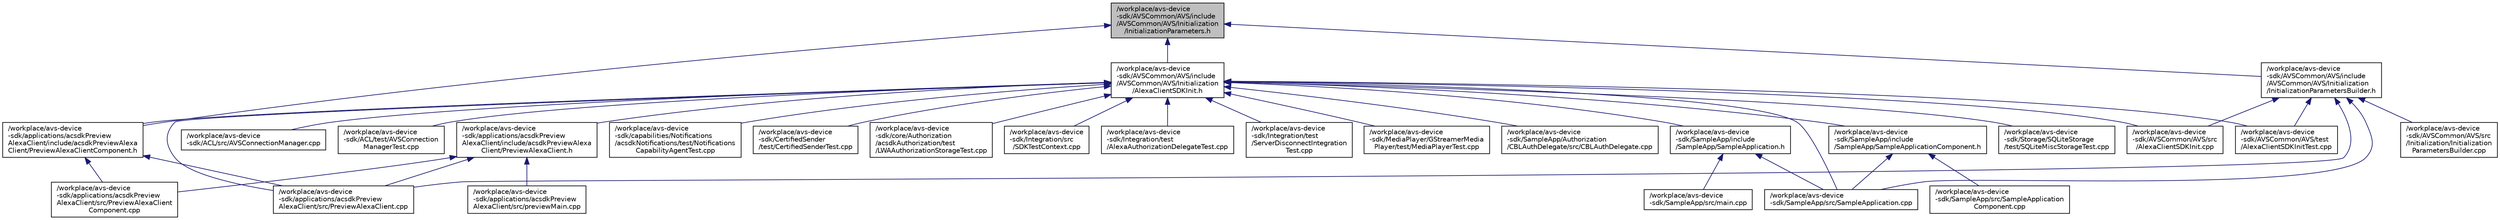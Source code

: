 digraph "/workplace/avs-device-sdk/AVSCommon/AVS/include/AVSCommon/AVS/Initialization/InitializationParameters.h"
{
 // LATEX_PDF_SIZE
  edge [fontname="Helvetica",fontsize="10",labelfontname="Helvetica",labelfontsize="10"];
  node [fontname="Helvetica",fontsize="10",shape=record];
  Node1 [label="/workplace/avs-device\l-sdk/AVSCommon/AVS/include\l/AVSCommon/AVS/Initialization\l/InitializationParameters.h",height=0.2,width=0.4,color="black", fillcolor="grey75", style="filled", fontcolor="black",tooltip=" "];
  Node1 -> Node2 [dir="back",color="midnightblue",fontsize="10",style="solid",fontname="Helvetica"];
  Node2 [label="/workplace/avs-device\l-sdk/applications/acsdkPreview\lAlexaClient/include/acsdkPreviewAlexa\lClient/PreviewAlexaClientComponent.h",height=0.2,width=0.4,color="black", fillcolor="white", style="filled",URL="$_preview_alexa_client_component_8h.html",tooltip=" "];
  Node2 -> Node3 [dir="back",color="midnightblue",fontsize="10",style="solid",fontname="Helvetica"];
  Node3 [label="/workplace/avs-device\l-sdk/applications/acsdkPreview\lAlexaClient/src/PreviewAlexaClient.cpp",height=0.2,width=0.4,color="black", fillcolor="white", style="filled",URL="$_preview_alexa_client_8cpp.html",tooltip=" "];
  Node2 -> Node4 [dir="back",color="midnightblue",fontsize="10",style="solid",fontname="Helvetica"];
  Node4 [label="/workplace/avs-device\l-sdk/applications/acsdkPreview\lAlexaClient/src/PreviewAlexaClient\lComponent.cpp",height=0.2,width=0.4,color="black", fillcolor="white", style="filled",URL="$_preview_alexa_client_component_8cpp.html",tooltip=" "];
  Node1 -> Node5 [dir="back",color="midnightblue",fontsize="10",style="solid",fontname="Helvetica"];
  Node5 [label="/workplace/avs-device\l-sdk/AVSCommon/AVS/include\l/AVSCommon/AVS/Initialization\l/AlexaClientSDKInit.h",height=0.2,width=0.4,color="black", fillcolor="white", style="filled",URL="$_alexa_client_s_d_k_init_8h.html",tooltip=" "];
  Node5 -> Node6 [dir="back",color="midnightblue",fontsize="10",style="solid",fontname="Helvetica"];
  Node6 [label="/workplace/avs-device\l-sdk/ACL/src/AVSConnectionManager.cpp",height=0.2,width=0.4,color="black", fillcolor="white", style="filled",URL="$_a_v_s_connection_manager_8cpp.html",tooltip=" "];
  Node5 -> Node7 [dir="back",color="midnightblue",fontsize="10",style="solid",fontname="Helvetica"];
  Node7 [label="/workplace/avs-device\l-sdk/ACL/test/AVSConnection\lManagerTest.cpp",height=0.2,width=0.4,color="black", fillcolor="white", style="filled",URL="$_a_v_s_connection_manager_test_8cpp.html",tooltip=" "];
  Node5 -> Node8 [dir="back",color="midnightblue",fontsize="10",style="solid",fontname="Helvetica"];
  Node8 [label="/workplace/avs-device\l-sdk/applications/acsdkPreview\lAlexaClient/include/acsdkPreviewAlexa\lClient/PreviewAlexaClient.h",height=0.2,width=0.4,color="black", fillcolor="white", style="filled",URL="$_preview_alexa_client_8h.html",tooltip=" "];
  Node8 -> Node3 [dir="back",color="midnightblue",fontsize="10",style="solid",fontname="Helvetica"];
  Node8 -> Node4 [dir="back",color="midnightblue",fontsize="10",style="solid",fontname="Helvetica"];
  Node8 -> Node9 [dir="back",color="midnightblue",fontsize="10",style="solid",fontname="Helvetica"];
  Node9 [label="/workplace/avs-device\l-sdk/applications/acsdkPreview\lAlexaClient/src/previewMain.cpp",height=0.2,width=0.4,color="black", fillcolor="white", style="filled",URL="$preview_main_8cpp.html",tooltip=" "];
  Node5 -> Node2 [dir="back",color="midnightblue",fontsize="10",style="solid",fontname="Helvetica"];
  Node5 -> Node3 [dir="back",color="midnightblue",fontsize="10",style="solid",fontname="Helvetica"];
  Node5 -> Node10 [dir="back",color="midnightblue",fontsize="10",style="solid",fontname="Helvetica"];
  Node10 [label="/workplace/avs-device\l-sdk/AVSCommon/AVS/src\l/AlexaClientSDKInit.cpp",height=0.2,width=0.4,color="black", fillcolor="white", style="filled",URL="$_alexa_client_s_d_k_init_8cpp.html",tooltip=" "];
  Node5 -> Node11 [dir="back",color="midnightblue",fontsize="10",style="solid",fontname="Helvetica"];
  Node11 [label="/workplace/avs-device\l-sdk/AVSCommon/AVS/test\l/AlexaClientSDKInitTest.cpp",height=0.2,width=0.4,color="black", fillcolor="white", style="filled",URL="$_alexa_client_s_d_k_init_test_8cpp.html",tooltip=" "];
  Node5 -> Node12 [dir="back",color="midnightblue",fontsize="10",style="solid",fontname="Helvetica"];
  Node12 [label="/workplace/avs-device\l-sdk/capabilities/Notifications\l/acsdkNotifications/test/Notifications\lCapabilityAgentTest.cpp",height=0.2,width=0.4,color="black", fillcolor="white", style="filled",URL="$_notifications_capability_agent_test_8cpp.html",tooltip=" "];
  Node5 -> Node13 [dir="back",color="midnightblue",fontsize="10",style="solid",fontname="Helvetica"];
  Node13 [label="/workplace/avs-device\l-sdk/CertifiedSender\l/test/CertifiedSenderTest.cpp",height=0.2,width=0.4,color="black", fillcolor="white", style="filled",URL="$_certified_sender_test_8cpp.html",tooltip=" "];
  Node5 -> Node14 [dir="back",color="midnightblue",fontsize="10",style="solid",fontname="Helvetica"];
  Node14 [label="/workplace/avs-device\l-sdk/core/Authorization\l/acsdkAuthorization/test\l/LWAAuthorizationStorageTest.cpp",height=0.2,width=0.4,color="black", fillcolor="white", style="filled",URL="$_l_w_a_authorization_storage_test_8cpp.html",tooltip=" "];
  Node5 -> Node15 [dir="back",color="midnightblue",fontsize="10",style="solid",fontname="Helvetica"];
  Node15 [label="/workplace/avs-device\l-sdk/Integration/src\l/SDKTestContext.cpp",height=0.2,width=0.4,color="black", fillcolor="white", style="filled",URL="$_s_d_k_test_context_8cpp.html",tooltip=" "];
  Node5 -> Node16 [dir="back",color="midnightblue",fontsize="10",style="solid",fontname="Helvetica"];
  Node16 [label="/workplace/avs-device\l-sdk/Integration/test\l/AlexaAuthorizationDelegateTest.cpp",height=0.2,width=0.4,color="black", fillcolor="white", style="filled",URL="$_alexa_authorization_delegate_test_8cpp.html",tooltip=" "];
  Node5 -> Node17 [dir="back",color="midnightblue",fontsize="10",style="solid",fontname="Helvetica"];
  Node17 [label="/workplace/avs-device\l-sdk/Integration/test\l/ServerDisconnectIntegration\lTest.cpp",height=0.2,width=0.4,color="black", fillcolor="white", style="filled",URL="$_server_disconnect_integration_test_8cpp.html",tooltip=" "];
  Node5 -> Node18 [dir="back",color="midnightblue",fontsize="10",style="solid",fontname="Helvetica"];
  Node18 [label="/workplace/avs-device\l-sdk/MediaPlayer/GStreamerMedia\lPlayer/test/MediaPlayerTest.cpp",height=0.2,width=0.4,color="black", fillcolor="white", style="filled",URL="$_media_player_test_8cpp.html",tooltip=" "];
  Node5 -> Node19 [dir="back",color="midnightblue",fontsize="10",style="solid",fontname="Helvetica"];
  Node19 [label="/workplace/avs-device\l-sdk/SampleApp/Authorization\l/CBLAuthDelegate/src/CBLAuthDelegate.cpp",height=0.2,width=0.4,color="black", fillcolor="white", style="filled",URL="$_c_b_l_auth_delegate_8cpp.html",tooltip=" "];
  Node5 -> Node20 [dir="back",color="midnightblue",fontsize="10",style="solid",fontname="Helvetica"];
  Node20 [label="/workplace/avs-device\l-sdk/SampleApp/include\l/SampleApp/SampleApplication.h",height=0.2,width=0.4,color="black", fillcolor="white", style="filled",URL="$_sample_application_8h.html",tooltip=" "];
  Node20 -> Node21 [dir="back",color="midnightblue",fontsize="10",style="solid",fontname="Helvetica"];
  Node21 [label="/workplace/avs-device\l-sdk/SampleApp/src/main.cpp",height=0.2,width=0.4,color="black", fillcolor="white", style="filled",URL="$main_8cpp.html",tooltip=" "];
  Node20 -> Node22 [dir="back",color="midnightblue",fontsize="10",style="solid",fontname="Helvetica"];
  Node22 [label="/workplace/avs-device\l-sdk/SampleApp/src/SampleApplication.cpp",height=0.2,width=0.4,color="black", fillcolor="white", style="filled",URL="$_sample_application_8cpp.html",tooltip=" "];
  Node5 -> Node23 [dir="back",color="midnightblue",fontsize="10",style="solid",fontname="Helvetica"];
  Node23 [label="/workplace/avs-device\l-sdk/SampleApp/include\l/SampleApp/SampleApplicationComponent.h",height=0.2,width=0.4,color="black", fillcolor="white", style="filled",URL="$_sample_application_component_8h.html",tooltip=" "];
  Node23 -> Node22 [dir="back",color="midnightblue",fontsize="10",style="solid",fontname="Helvetica"];
  Node23 -> Node24 [dir="back",color="midnightblue",fontsize="10",style="solid",fontname="Helvetica"];
  Node24 [label="/workplace/avs-device\l-sdk/SampleApp/src/SampleApplication\lComponent.cpp",height=0.2,width=0.4,color="black", fillcolor="white", style="filled",URL="$_sample_application_component_8cpp.html",tooltip=" "];
  Node5 -> Node22 [dir="back",color="midnightblue",fontsize="10",style="solid",fontname="Helvetica"];
  Node5 -> Node25 [dir="back",color="midnightblue",fontsize="10",style="solid",fontname="Helvetica"];
  Node25 [label="/workplace/avs-device\l-sdk/Storage/SQLiteStorage\l/test/SQLiteMiscStorageTest.cpp",height=0.2,width=0.4,color="black", fillcolor="white", style="filled",URL="$_s_q_lite_misc_storage_test_8cpp.html",tooltip=" "];
  Node1 -> Node26 [dir="back",color="midnightblue",fontsize="10",style="solid",fontname="Helvetica"];
  Node26 [label="/workplace/avs-device\l-sdk/AVSCommon/AVS/include\l/AVSCommon/AVS/Initialization\l/InitializationParametersBuilder.h",height=0.2,width=0.4,color="black", fillcolor="white", style="filled",URL="$_initialization_parameters_builder_8h.html",tooltip=" "];
  Node26 -> Node3 [dir="back",color="midnightblue",fontsize="10",style="solid",fontname="Helvetica"];
  Node26 -> Node10 [dir="back",color="midnightblue",fontsize="10",style="solid",fontname="Helvetica"];
  Node26 -> Node27 [dir="back",color="midnightblue",fontsize="10",style="solid",fontname="Helvetica"];
  Node27 [label="/workplace/avs-device\l-sdk/AVSCommon/AVS/src\l/Initialization/Initialization\lParametersBuilder.cpp",height=0.2,width=0.4,color="black", fillcolor="white", style="filled",URL="$_initialization_parameters_builder_8cpp.html",tooltip=" "];
  Node26 -> Node11 [dir="back",color="midnightblue",fontsize="10",style="solid",fontname="Helvetica"];
  Node26 -> Node22 [dir="back",color="midnightblue",fontsize="10",style="solid",fontname="Helvetica"];
}
